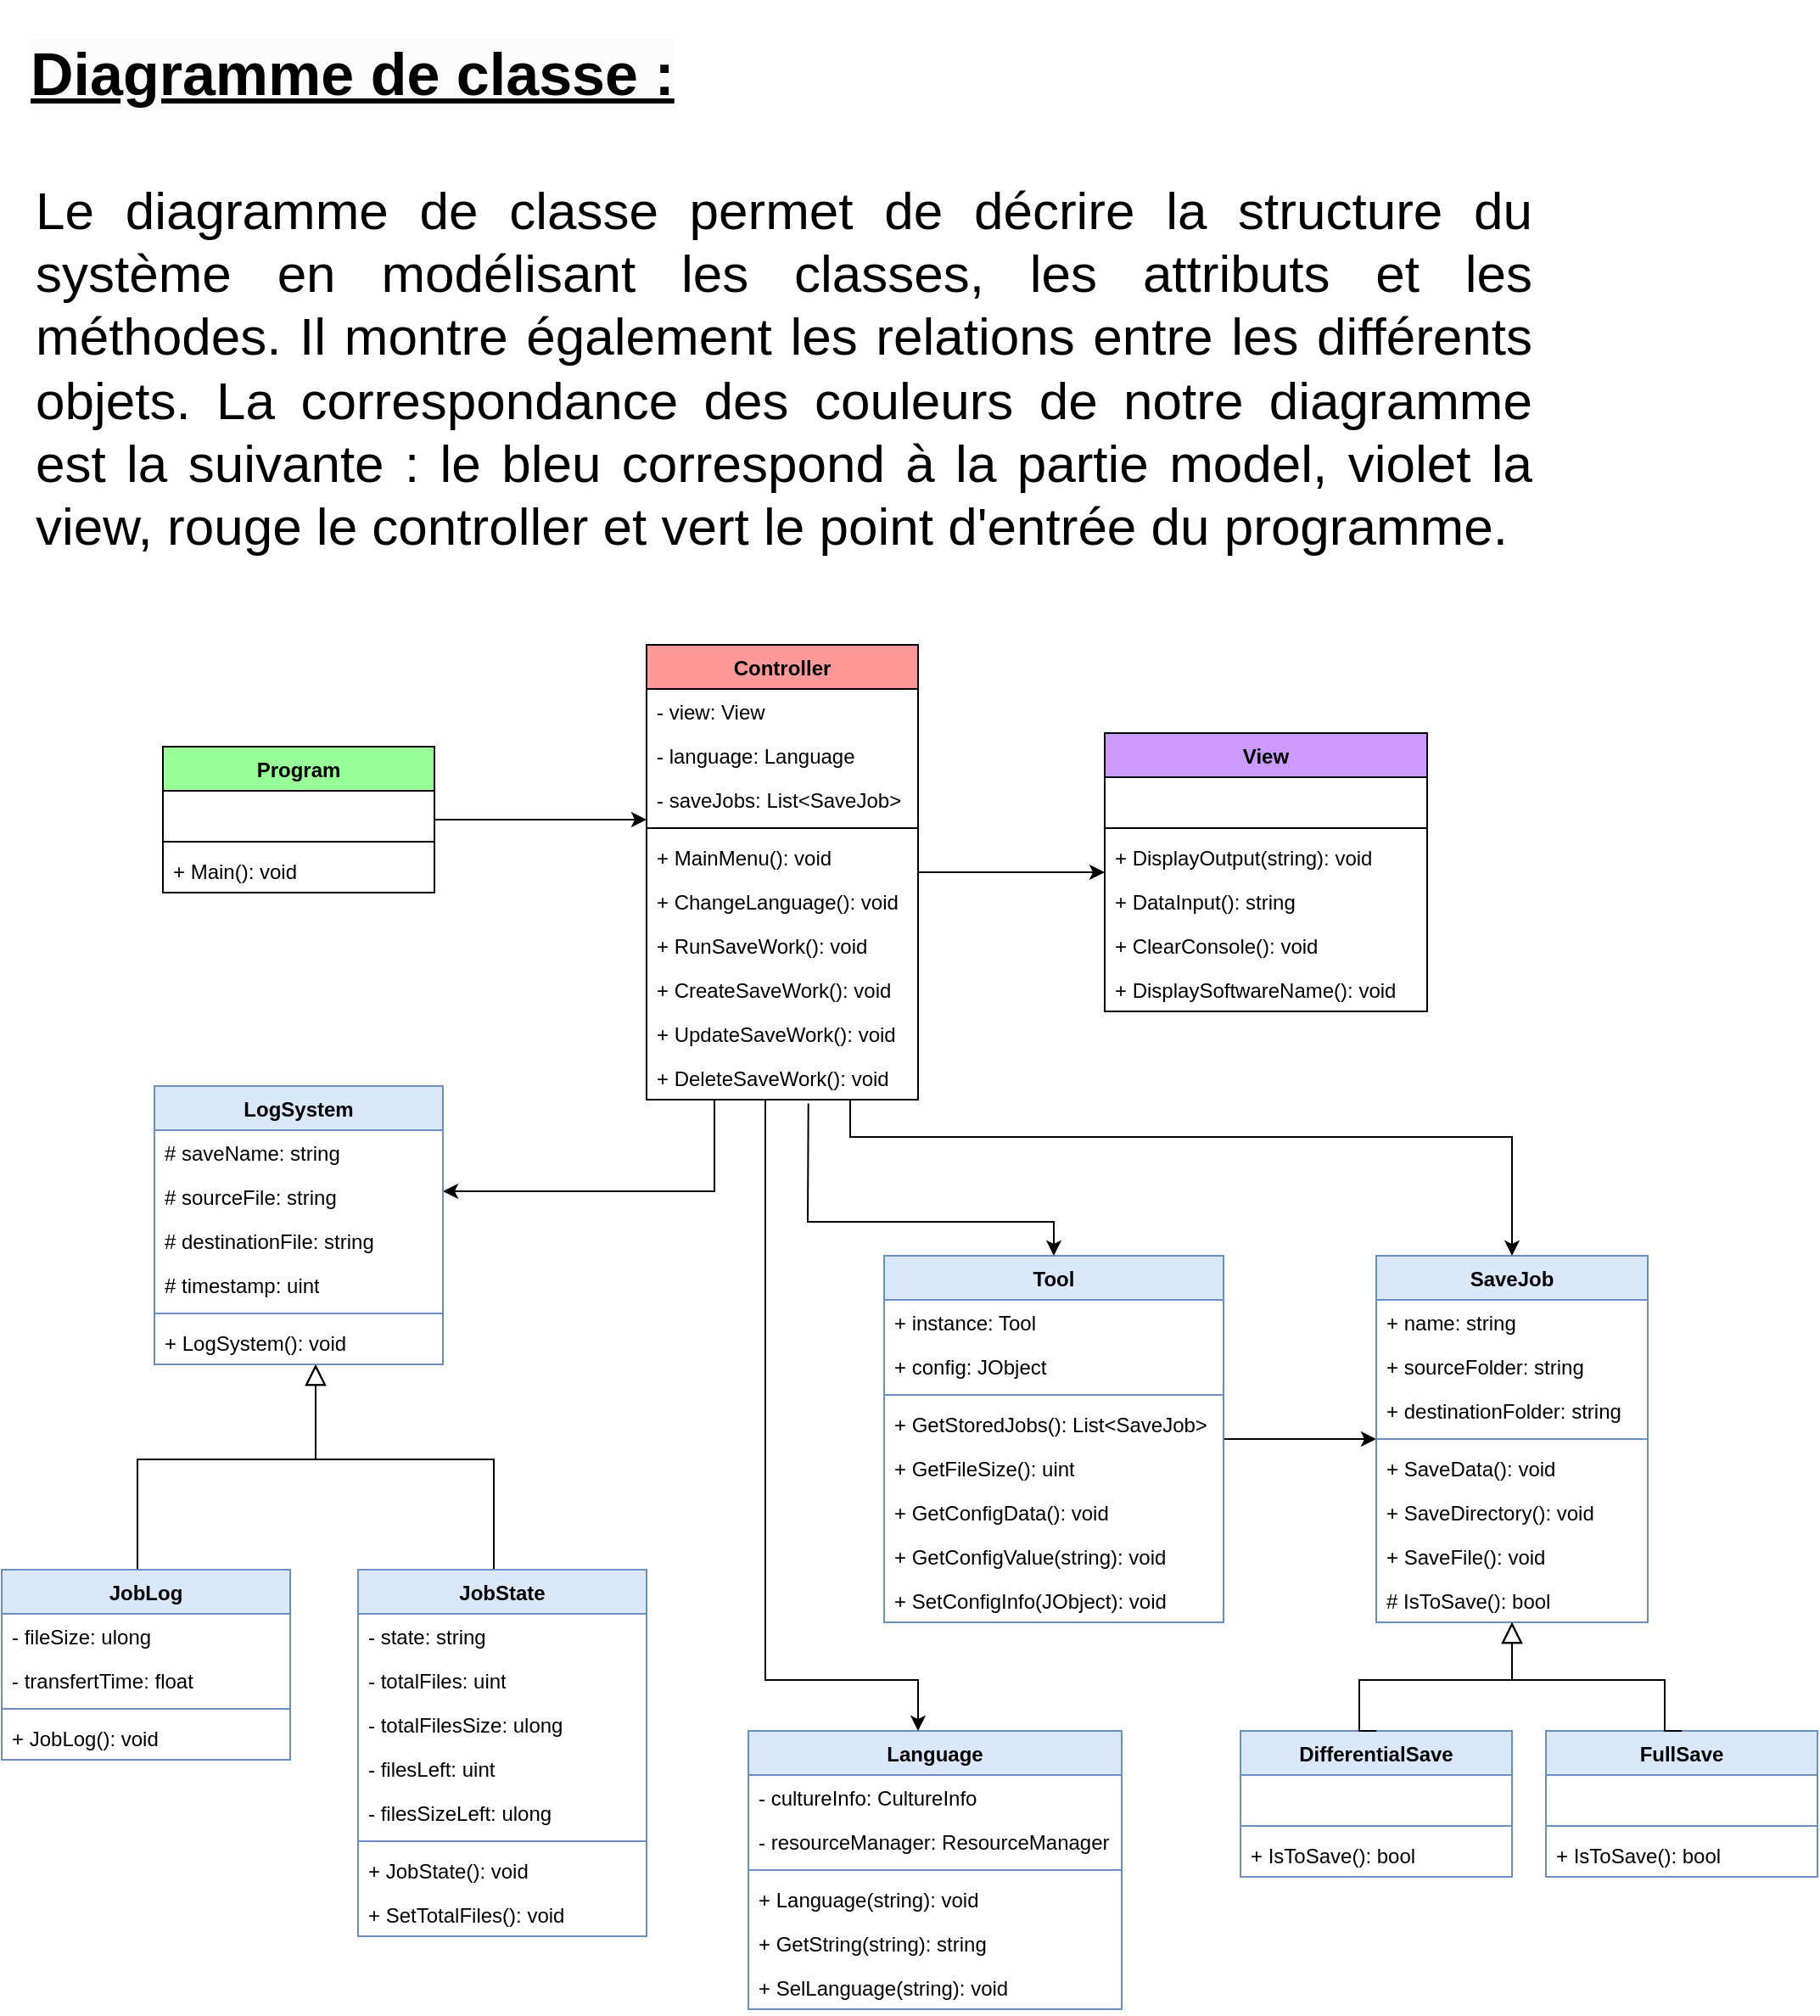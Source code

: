 <mxfile version="23.1.1" type="device">
  <diagram name="Page-1" id="JpAXCu7zVkkuIFzoFmwY">
    <mxGraphModel dx="2899" dy="2154" grid="1" gridSize="10" guides="1" tooltips="1" connect="1" arrows="1" fold="1" page="1" pageScale="1" pageWidth="850" pageHeight="1100" math="0" shadow="0">
      <root>
        <mxCell id="0" />
        <mxCell id="1" parent="0" />
        <mxCell id="ZHurtE1o14573rXHyOl8-34" style="edgeStyle=orthogonalEdgeStyle;rounded=0;orthogonalLoop=1;jettySize=auto;html=1;" parent="1" source="9h0jhmqFwY3-lsfX3baY-117" target="9h0jhmqFwY3-lsfX3baY-132" edge="1">
          <mxGeometry relative="1" as="geometry" />
        </mxCell>
        <mxCell id="9h0jhmqFwY3-lsfX3baY-117" value="Tool" style="swimlane;fontStyle=1;align=center;verticalAlign=top;childLayout=stackLayout;horizontal=1;startSize=26;horizontalStack=0;resizeParent=1;resizeParentMax=0;resizeLast=0;collapsible=1;marginBottom=0;whiteSpace=wrap;html=1;fillColor=#dae8fc;strokeColor=#6c8ebf;" parent="1" vertex="1">
          <mxGeometry x="10" y="480" width="200" height="216" as="geometry" />
        </mxCell>
        <mxCell id="9h0jhmqFwY3-lsfX3baY-118" value="+ instance: Tool" style="text;strokeColor=none;fillColor=none;align=left;verticalAlign=top;spacingLeft=4;spacingRight=4;overflow=hidden;rotatable=0;points=[[0,0.5],[1,0.5]];portConstraint=eastwest;whiteSpace=wrap;html=1;" parent="9h0jhmqFwY3-lsfX3baY-117" vertex="1">
          <mxGeometry y="26" width="200" height="26" as="geometry" />
        </mxCell>
        <mxCell id="RYi8Cet0vfq_ybAS0l3G-27" value="+ config: JObject&amp;nbsp;" style="text;strokeColor=none;fillColor=none;align=left;verticalAlign=top;spacingLeft=4;spacingRight=4;overflow=hidden;rotatable=0;points=[[0,0.5],[1,0.5]];portConstraint=eastwest;whiteSpace=wrap;html=1;" parent="9h0jhmqFwY3-lsfX3baY-117" vertex="1">
          <mxGeometry y="52" width="200" height="26" as="geometry" />
        </mxCell>
        <mxCell id="9h0jhmqFwY3-lsfX3baY-119" value="" style="line;strokeWidth=1;fillColor=none;align=left;verticalAlign=middle;spacingTop=-1;spacingLeft=3;spacingRight=3;rotatable=0;labelPosition=right;points=[];portConstraint=eastwest;strokeColor=inherit;" parent="9h0jhmqFwY3-lsfX3baY-117" vertex="1">
          <mxGeometry y="78" width="200" height="8" as="geometry" />
        </mxCell>
        <mxCell id="9h0jhmqFwY3-lsfX3baY-120" value="+ GetStoredJobs(): List&amp;lt;SaveJob&amp;gt;" style="text;strokeColor=none;fillColor=none;align=left;verticalAlign=top;spacingLeft=4;spacingRight=4;overflow=hidden;rotatable=0;points=[[0,0.5],[1,0.5]];portConstraint=eastwest;whiteSpace=wrap;html=1;" parent="9h0jhmqFwY3-lsfX3baY-117" vertex="1">
          <mxGeometry y="86" width="200" height="26" as="geometry" />
        </mxCell>
        <mxCell id="RYi8Cet0vfq_ybAS0l3G-21" value="+ GetFileSize(): uint" style="text;strokeColor=none;fillColor=none;align=left;verticalAlign=top;spacingLeft=4;spacingRight=4;overflow=hidden;rotatable=0;points=[[0,0.5],[1,0.5]];portConstraint=eastwest;whiteSpace=wrap;html=1;" parent="9h0jhmqFwY3-lsfX3baY-117" vertex="1">
          <mxGeometry y="112" width="200" height="26" as="geometry" />
        </mxCell>
        <mxCell id="RYi8Cet0vfq_ybAS0l3G-25" value="+ GetConfigData():&amp;nbsp;void" style="text;strokeColor=none;fillColor=none;align=left;verticalAlign=top;spacingLeft=4;spacingRight=4;overflow=hidden;rotatable=0;points=[[0,0.5],[1,0.5]];portConstraint=eastwest;whiteSpace=wrap;html=1;" parent="9h0jhmqFwY3-lsfX3baY-117" vertex="1">
          <mxGeometry y="138" width="200" height="26" as="geometry" />
        </mxCell>
        <mxCell id="RYi8Cet0vfq_ybAS0l3G-28" value="+ GetConfigValue(string):&amp;nbsp;void" style="text;strokeColor=none;fillColor=none;align=left;verticalAlign=top;spacingLeft=4;spacingRight=4;overflow=hidden;rotatable=0;points=[[0,0.5],[1,0.5]];portConstraint=eastwest;whiteSpace=wrap;html=1;" parent="9h0jhmqFwY3-lsfX3baY-117" vertex="1">
          <mxGeometry y="164" width="200" height="26" as="geometry" />
        </mxCell>
        <mxCell id="RYi8Cet0vfq_ybAS0l3G-26" value="+ SetConfigInfo(JObject): void" style="text;strokeColor=none;fillColor=none;align=left;verticalAlign=top;spacingLeft=4;spacingRight=4;overflow=hidden;rotatable=0;points=[[0,0.5],[1,0.5]];portConstraint=eastwest;whiteSpace=wrap;html=1;" parent="9h0jhmqFwY3-lsfX3baY-117" vertex="1">
          <mxGeometry y="190" width="200" height="26" as="geometry" />
        </mxCell>
        <mxCell id="9h0jhmqFwY3-lsfX3baY-124" value="Language" style="swimlane;fontStyle=1;align=center;verticalAlign=top;childLayout=stackLayout;horizontal=1;startSize=26;horizontalStack=0;resizeParent=1;resizeParentMax=0;resizeLast=0;collapsible=1;marginBottom=0;whiteSpace=wrap;html=1;fillColor=#dae8fc;strokeColor=#6c8ebf;" parent="1" vertex="1">
          <mxGeometry x="-70" y="760" width="220" height="164" as="geometry" />
        </mxCell>
        <mxCell id="9h0jhmqFwY3-lsfX3baY-125" value="- cultureInfo: CultureInfo" style="text;strokeColor=none;fillColor=none;align=left;verticalAlign=top;spacingLeft=4;spacingRight=4;overflow=hidden;rotatable=0;points=[[0,0.5],[1,0.5]];portConstraint=eastwest;whiteSpace=wrap;html=1;" parent="9h0jhmqFwY3-lsfX3baY-124" vertex="1">
          <mxGeometry y="26" width="220" height="26" as="geometry" />
        </mxCell>
        <mxCell id="RYi8Cet0vfq_ybAS0l3G-1" value="- resourceManager: ResourceManager" style="text;strokeColor=none;fillColor=none;align=left;verticalAlign=top;spacingLeft=4;spacingRight=4;overflow=hidden;rotatable=0;points=[[0,0.5],[1,0.5]];portConstraint=eastwest;whiteSpace=wrap;html=1;" parent="9h0jhmqFwY3-lsfX3baY-124" vertex="1">
          <mxGeometry y="52" width="220" height="26" as="geometry" />
        </mxCell>
        <mxCell id="9h0jhmqFwY3-lsfX3baY-129" value="" style="line;strokeWidth=1;fillColor=none;align=left;verticalAlign=middle;spacingTop=-1;spacingLeft=3;spacingRight=3;rotatable=0;labelPosition=right;points=[];portConstraint=eastwest;strokeColor=inherit;" parent="9h0jhmqFwY3-lsfX3baY-124" vertex="1">
          <mxGeometry y="78" width="220" height="8" as="geometry" />
        </mxCell>
        <mxCell id="9h0jhmqFwY3-lsfX3baY-130" value="+ Language(string): void" style="text;strokeColor=none;fillColor=none;align=left;verticalAlign=top;spacingLeft=4;spacingRight=4;overflow=hidden;rotatable=0;points=[[0,0.5],[1,0.5]];portConstraint=eastwest;whiteSpace=wrap;html=1;" parent="9h0jhmqFwY3-lsfX3baY-124" vertex="1">
          <mxGeometry y="86" width="220" height="26" as="geometry" />
        </mxCell>
        <mxCell id="9h0jhmqFwY3-lsfX3baY-131" value="+ GetString(string): string" style="text;strokeColor=none;fillColor=none;align=left;verticalAlign=top;spacingLeft=4;spacingRight=4;overflow=hidden;rotatable=0;points=[[0,0.5],[1,0.5]];portConstraint=eastwest;whiteSpace=wrap;html=1;" parent="9h0jhmqFwY3-lsfX3baY-124" vertex="1">
          <mxGeometry y="112" width="220" height="26" as="geometry" />
        </mxCell>
        <mxCell id="RYi8Cet0vfq_ybAS0l3G-2" value="+ SelLanguage(string): void" style="text;strokeColor=none;fillColor=none;align=left;verticalAlign=top;spacingLeft=4;spacingRight=4;overflow=hidden;rotatable=0;points=[[0,0.5],[1,0.5]];portConstraint=eastwest;whiteSpace=wrap;html=1;" parent="9h0jhmqFwY3-lsfX3baY-124" vertex="1">
          <mxGeometry y="138" width="220" height="26" as="geometry" />
        </mxCell>
        <mxCell id="9h0jhmqFwY3-lsfX3baY-132" value="SaveJob" style="swimlane;fontStyle=1;align=center;verticalAlign=top;childLayout=stackLayout;horizontal=1;startSize=26;horizontalStack=0;resizeParent=1;resizeParentMax=0;resizeLast=0;collapsible=1;marginBottom=0;whiteSpace=wrap;html=1;fillColor=#dae8fc;strokeColor=#6c8ebf;" parent="1" vertex="1">
          <mxGeometry x="300" y="480" width="160" height="216" as="geometry" />
        </mxCell>
        <mxCell id="9h0jhmqFwY3-lsfX3baY-133" value="+ name: string" style="text;strokeColor=none;fillColor=none;align=left;verticalAlign=top;spacingLeft=4;spacingRight=4;overflow=hidden;rotatable=0;points=[[0,0.5],[1,0.5]];portConstraint=eastwest;whiteSpace=wrap;html=1;" parent="9h0jhmqFwY3-lsfX3baY-132" vertex="1">
          <mxGeometry y="26" width="160" height="26" as="geometry" />
        </mxCell>
        <mxCell id="ZHurtE1o14573rXHyOl8-17" value="+ sourceFolder: string" style="text;strokeColor=none;fillColor=none;align=left;verticalAlign=top;spacingLeft=4;spacingRight=4;overflow=hidden;rotatable=0;points=[[0,0.5],[1,0.5]];portConstraint=eastwest;whiteSpace=wrap;html=1;" parent="9h0jhmqFwY3-lsfX3baY-132" vertex="1">
          <mxGeometry y="52" width="160" height="26" as="geometry" />
        </mxCell>
        <mxCell id="ZHurtE1o14573rXHyOl8-18" value="+ destinationFolder: string" style="text;strokeColor=none;fillColor=none;align=left;verticalAlign=top;spacingLeft=4;spacingRight=4;overflow=hidden;rotatable=0;points=[[0,0.5],[1,0.5]];portConstraint=eastwest;whiteSpace=wrap;html=1;" parent="9h0jhmqFwY3-lsfX3baY-132" vertex="1">
          <mxGeometry y="78" width="160" height="26" as="geometry" />
        </mxCell>
        <mxCell id="9h0jhmqFwY3-lsfX3baY-134" value="" style="line;strokeWidth=1;fillColor=none;align=left;verticalAlign=middle;spacingTop=-1;spacingLeft=3;spacingRight=3;rotatable=0;labelPosition=right;points=[];portConstraint=eastwest;strokeColor=inherit;" parent="9h0jhmqFwY3-lsfX3baY-132" vertex="1">
          <mxGeometry y="104" width="160" height="8" as="geometry" />
        </mxCell>
        <mxCell id="9h0jhmqFwY3-lsfX3baY-135" value="+ SaveData(): void" style="text;strokeColor=none;fillColor=none;align=left;verticalAlign=top;spacingLeft=4;spacingRight=4;overflow=hidden;rotatable=0;points=[[0,0.5],[1,0.5]];portConstraint=eastwest;whiteSpace=wrap;html=1;" parent="9h0jhmqFwY3-lsfX3baY-132" vertex="1">
          <mxGeometry y="112" width="160" height="26" as="geometry" />
        </mxCell>
        <mxCell id="RYi8Cet0vfq_ybAS0l3G-22" value="+ SaveDirectory(): void" style="text;strokeColor=none;fillColor=none;align=left;verticalAlign=top;spacingLeft=4;spacingRight=4;overflow=hidden;rotatable=0;points=[[0,0.5],[1,0.5]];portConstraint=eastwest;whiteSpace=wrap;html=1;" parent="9h0jhmqFwY3-lsfX3baY-132" vertex="1">
          <mxGeometry y="138" width="160" height="26" as="geometry" />
        </mxCell>
        <mxCell id="RYi8Cet0vfq_ybAS0l3G-23" value="+ SaveFile(): void" style="text;strokeColor=none;fillColor=none;align=left;verticalAlign=top;spacingLeft=4;spacingRight=4;overflow=hidden;rotatable=0;points=[[0,0.5],[1,0.5]];portConstraint=eastwest;whiteSpace=wrap;html=1;" parent="9h0jhmqFwY3-lsfX3baY-132" vertex="1">
          <mxGeometry y="164" width="160" height="26" as="geometry" />
        </mxCell>
        <mxCell id="RYi8Cet0vfq_ybAS0l3G-24" value="# IsToSave(): bool" style="text;strokeColor=none;fillColor=none;align=left;verticalAlign=top;spacingLeft=4;spacingRight=4;overflow=hidden;rotatable=0;points=[[0,0.5],[1,0.5]];portConstraint=eastwest;whiteSpace=wrap;html=1;" parent="9h0jhmqFwY3-lsfX3baY-132" vertex="1">
          <mxGeometry y="190" width="160" height="26" as="geometry" />
        </mxCell>
        <mxCell id="9h0jhmqFwY3-lsfX3baY-137" value="FullSave" style="swimlane;fontStyle=1;align=center;verticalAlign=top;childLayout=stackLayout;horizontal=1;startSize=26;horizontalStack=0;resizeParent=1;resizeParentMax=0;resizeLast=0;collapsible=1;marginBottom=0;whiteSpace=wrap;html=1;fillColor=#dae8fc;strokeColor=#6c8ebf;" parent="1" vertex="1">
          <mxGeometry x="400" y="760" width="160" height="86" as="geometry" />
        </mxCell>
        <mxCell id="9h0jhmqFwY3-lsfX3baY-138" value="&amp;nbsp;" style="text;strokeColor=none;fillColor=none;align=left;verticalAlign=top;spacingLeft=4;spacingRight=4;overflow=hidden;rotatable=0;points=[[0,0.5],[1,0.5]];portConstraint=eastwest;whiteSpace=wrap;html=1;" parent="9h0jhmqFwY3-lsfX3baY-137" vertex="1">
          <mxGeometry y="26" width="160" height="26" as="geometry" />
        </mxCell>
        <mxCell id="9h0jhmqFwY3-lsfX3baY-139" value="" style="line;strokeWidth=1;fillColor=none;align=left;verticalAlign=middle;spacingTop=-1;spacingLeft=3;spacingRight=3;rotatable=0;labelPosition=right;points=[];portConstraint=eastwest;strokeColor=inherit;" parent="9h0jhmqFwY3-lsfX3baY-137" vertex="1">
          <mxGeometry y="52" width="160" height="8" as="geometry" />
        </mxCell>
        <mxCell id="9h0jhmqFwY3-lsfX3baY-140" value="+ IsToSave(): bool" style="text;strokeColor=none;fillColor=none;align=left;verticalAlign=top;spacingLeft=4;spacingRight=4;overflow=hidden;rotatable=0;points=[[0,0.5],[1,0.5]];portConstraint=eastwest;whiteSpace=wrap;html=1;" parent="9h0jhmqFwY3-lsfX3baY-137" vertex="1">
          <mxGeometry y="60" width="160" height="26" as="geometry" />
        </mxCell>
        <mxCell id="9h0jhmqFwY3-lsfX3baY-142" value="DifferentialSave" style="swimlane;fontStyle=1;align=center;verticalAlign=top;childLayout=stackLayout;horizontal=1;startSize=26;horizontalStack=0;resizeParent=1;resizeParentMax=0;resizeLast=0;collapsible=1;marginBottom=0;whiteSpace=wrap;html=1;fillColor=#dae8fc;strokeColor=#6c8ebf;" parent="1" vertex="1">
          <mxGeometry x="220" y="760" width="160" height="86" as="geometry" />
        </mxCell>
        <mxCell id="9h0jhmqFwY3-lsfX3baY-143" value="&amp;nbsp;" style="text;strokeColor=none;fillColor=none;align=left;verticalAlign=top;spacingLeft=4;spacingRight=4;overflow=hidden;rotatable=0;points=[[0,0.5],[1,0.5]];portConstraint=eastwest;whiteSpace=wrap;html=1;" parent="9h0jhmqFwY3-lsfX3baY-142" vertex="1">
          <mxGeometry y="26" width="160" height="26" as="geometry" />
        </mxCell>
        <mxCell id="9h0jhmqFwY3-lsfX3baY-144" value="" style="line;strokeWidth=1;fillColor=none;align=left;verticalAlign=middle;spacingTop=-1;spacingLeft=3;spacingRight=3;rotatable=0;labelPosition=right;points=[];portConstraint=eastwest;strokeColor=inherit;" parent="9h0jhmqFwY3-lsfX3baY-142" vertex="1">
          <mxGeometry y="52" width="160" height="8" as="geometry" />
        </mxCell>
        <mxCell id="9h0jhmqFwY3-lsfX3baY-145" value="+ IsToSave(): bool" style="text;strokeColor=none;fillColor=none;align=left;verticalAlign=top;spacingLeft=4;spacingRight=4;overflow=hidden;rotatable=0;points=[[0,0.5],[1,0.5]];portConstraint=eastwest;whiteSpace=wrap;html=1;" parent="9h0jhmqFwY3-lsfX3baY-142" vertex="1">
          <mxGeometry y="60" width="160" height="26" as="geometry" />
        </mxCell>
        <mxCell id="9h0jhmqFwY3-lsfX3baY-148" value="" style="endArrow=block;endSize=10;endFill=0;html=1;rounded=0;edgeStyle=orthogonalEdgeStyle;exitX=0.5;exitY=0;exitDx=0;exitDy=0;" parent="1" source="9h0jhmqFwY3-lsfX3baY-142" target="RYi8Cet0vfq_ybAS0l3G-24" edge="1">
          <mxGeometry width="160" relative="1" as="geometry">
            <mxPoint x="290" y="790" as="sourcePoint" />
            <mxPoint x="380" y="700" as="targetPoint" />
            <Array as="points">
              <mxPoint x="290" y="760" />
              <mxPoint x="290" y="730" />
              <mxPoint x="380" y="730" />
            </Array>
          </mxGeometry>
        </mxCell>
        <mxCell id="bLT5UuK0KG6Zp09oL5yO-37" style="edgeStyle=orthogonalEdgeStyle;rounded=0;orthogonalLoop=1;jettySize=auto;html=1;" parent="1" edge="1">
          <mxGeometry relative="1" as="geometry">
            <Array as="points">
              <mxPoint x="-60" y="400" />
              <mxPoint x="-60" y="730" />
              <mxPoint x="30" y="730" />
            </Array>
            <mxPoint x="-60" y="388" as="sourcePoint" />
            <mxPoint x="30" y="760.0" as="targetPoint" />
          </mxGeometry>
        </mxCell>
        <mxCell id="ZHurtE1o14573rXHyOl8-22" style="edgeStyle=orthogonalEdgeStyle;rounded=0;orthogonalLoop=1;jettySize=auto;html=1;entryX=0.5;entryY=0;entryDx=0;entryDy=0;" parent="1" target="9h0jhmqFwY3-lsfX3baY-132" edge="1">
          <mxGeometry relative="1" as="geometry">
            <Array as="points">
              <mxPoint x="-10" y="410" />
              <mxPoint x="380" y="410" />
            </Array>
            <mxPoint x="-10" y="388" as="sourcePoint" />
            <mxPoint x="420" y="440" as="targetPoint" />
          </mxGeometry>
        </mxCell>
        <mxCell id="ZHurtE1o14573rXHyOl8-31" style="edgeStyle=orthogonalEdgeStyle;rounded=0;orthogonalLoop=1;jettySize=auto;html=1;" parent="1" source="bLT5UuK0KG6Zp09oL5yO-6" target="bLT5UuK0KG6Zp09oL5yO-38" edge="1">
          <mxGeometry relative="1" as="geometry">
            <Array as="points">
              <mxPoint x="-90" y="338" />
              <mxPoint x="-90" y="442" />
            </Array>
          </mxGeometry>
        </mxCell>
        <mxCell id="RYi8Cet0vfq_ybAS0l3G-30" style="edgeStyle=orthogonalEdgeStyle;rounded=0;orthogonalLoop=1;jettySize=auto;html=1;" parent="1" source="bLT5UuK0KG6Zp09oL5yO-6" target="bLT5UuK0KG6Zp09oL5yO-10" edge="1">
          <mxGeometry relative="1" as="geometry" />
        </mxCell>
        <mxCell id="bLT5UuK0KG6Zp09oL5yO-6" value="Controller" style="swimlane;fontStyle=1;align=center;verticalAlign=top;childLayout=stackLayout;horizontal=1;startSize=26;horizontalStack=0;resizeParent=1;resizeParentMax=0;resizeLast=0;collapsible=1;marginBottom=0;whiteSpace=wrap;html=1;fillColor=#FF9999;" parent="1" vertex="1">
          <mxGeometry x="-130" y="120" width="160" height="268" as="geometry" />
        </mxCell>
        <mxCell id="bLT5UuK0KG6Zp09oL5yO-7" value="- view: View" style="text;strokeColor=none;fillColor=none;align=left;verticalAlign=top;spacingLeft=4;spacingRight=4;overflow=hidden;rotatable=0;points=[[0,0.5],[1,0.5]];portConstraint=eastwest;whiteSpace=wrap;html=1;" parent="bLT5UuK0KG6Zp09oL5yO-6" vertex="1">
          <mxGeometry y="26" width="160" height="26" as="geometry" />
        </mxCell>
        <mxCell id="RYi8Cet0vfq_ybAS0l3G-4" value="- language: Language" style="text;strokeColor=none;fillColor=none;align=left;verticalAlign=top;spacingLeft=4;spacingRight=4;overflow=hidden;rotatable=0;points=[[0,0.5],[1,0.5]];portConstraint=eastwest;whiteSpace=wrap;html=1;" parent="bLT5UuK0KG6Zp09oL5yO-6" vertex="1">
          <mxGeometry y="52" width="160" height="26" as="geometry" />
        </mxCell>
        <mxCell id="RYi8Cet0vfq_ybAS0l3G-16" value="- saveJobs: List&amp;lt;SaveJob&amp;gt;" style="text;strokeColor=none;fillColor=none;align=left;verticalAlign=top;spacingLeft=4;spacingRight=4;overflow=hidden;rotatable=0;points=[[0,0.5],[1,0.5]];portConstraint=eastwest;whiteSpace=wrap;html=1;" parent="bLT5UuK0KG6Zp09oL5yO-6" vertex="1">
          <mxGeometry y="78" width="160" height="26" as="geometry" />
        </mxCell>
        <mxCell id="bLT5UuK0KG6Zp09oL5yO-8" value="" style="line;strokeWidth=1;fillColor=none;align=left;verticalAlign=middle;spacingTop=-1;spacingLeft=3;spacingRight=3;rotatable=0;labelPosition=right;points=[];portConstraint=eastwest;strokeColor=inherit;" parent="bLT5UuK0KG6Zp09oL5yO-6" vertex="1">
          <mxGeometry y="104" width="160" height="8" as="geometry" />
        </mxCell>
        <mxCell id="bLT5UuK0KG6Zp09oL5yO-9" value="+ MainMenu(): void" style="text;strokeColor=none;fillColor=none;align=left;verticalAlign=top;spacingLeft=4;spacingRight=4;overflow=hidden;rotatable=0;points=[[0,0.5],[1,0.5]];portConstraint=eastwest;whiteSpace=wrap;html=1;" parent="bLT5UuK0KG6Zp09oL5yO-6" vertex="1">
          <mxGeometry y="112" width="160" height="26" as="geometry" />
        </mxCell>
        <mxCell id="bLT5UuK0KG6Zp09oL5yO-18" value="+ ChangeLanguage(): void" style="text;strokeColor=none;fillColor=none;align=left;verticalAlign=top;spacingLeft=4;spacingRight=4;overflow=hidden;rotatable=0;points=[[0,0.5],[1,0.5]];portConstraint=eastwest;whiteSpace=wrap;html=1;" parent="bLT5UuK0KG6Zp09oL5yO-6" vertex="1">
          <mxGeometry y="138" width="160" height="26" as="geometry" />
        </mxCell>
        <mxCell id="bLT5UuK0KG6Zp09oL5yO-22" value="+ RunSaveWork(): void" style="text;strokeColor=none;fillColor=none;align=left;verticalAlign=top;spacingLeft=4;spacingRight=4;overflow=hidden;rotatable=0;points=[[0,0.5],[1,0.5]];portConstraint=eastwest;whiteSpace=wrap;html=1;" parent="bLT5UuK0KG6Zp09oL5yO-6" vertex="1">
          <mxGeometry y="164" width="160" height="26" as="geometry" />
        </mxCell>
        <mxCell id="bLT5UuK0KG6Zp09oL5yO-19" value="+ CreateSaveWork(): void" style="text;strokeColor=none;fillColor=none;align=left;verticalAlign=top;spacingLeft=4;spacingRight=4;overflow=hidden;rotatable=0;points=[[0,0.5],[1,0.5]];portConstraint=eastwest;whiteSpace=wrap;html=1;" parent="bLT5UuK0KG6Zp09oL5yO-6" vertex="1">
          <mxGeometry y="190" width="160" height="26" as="geometry" />
        </mxCell>
        <mxCell id="bLT5UuK0KG6Zp09oL5yO-20" value="+ UpdateSaveWork(): void" style="text;strokeColor=none;fillColor=none;align=left;verticalAlign=top;spacingLeft=4;spacingRight=4;overflow=hidden;rotatable=0;points=[[0,0.5],[1,0.5]];portConstraint=eastwest;whiteSpace=wrap;html=1;" parent="bLT5UuK0KG6Zp09oL5yO-6" vertex="1">
          <mxGeometry y="216" width="160" height="26" as="geometry" />
        </mxCell>
        <mxCell id="bLT5UuK0KG6Zp09oL5yO-21" value="+ DeleteSaveWork(): void" style="text;strokeColor=none;fillColor=none;align=left;verticalAlign=top;spacingLeft=4;spacingRight=4;overflow=hidden;rotatable=0;points=[[0,0.5],[1,0.5]];portConstraint=eastwest;whiteSpace=wrap;html=1;" parent="bLT5UuK0KG6Zp09oL5yO-6" vertex="1">
          <mxGeometry y="242" width="160" height="26" as="geometry" />
        </mxCell>
        <mxCell id="bLT5UuK0KG6Zp09oL5yO-10" value="View" style="swimlane;fontStyle=1;align=center;verticalAlign=top;childLayout=stackLayout;horizontal=1;startSize=26;horizontalStack=0;resizeParent=1;resizeParentMax=0;resizeLast=0;collapsible=1;marginBottom=0;whiteSpace=wrap;html=1;fillColor=#CC99FF;" parent="1" vertex="1">
          <mxGeometry x="140" y="172" width="190" height="164" as="geometry">
            <mxRectangle x="600" y="520" width="70" height="30" as="alternateBounds" />
          </mxGeometry>
        </mxCell>
        <mxCell id="bLT5UuK0KG6Zp09oL5yO-11" value="&amp;nbsp;" style="text;strokeColor=none;fillColor=none;align=left;verticalAlign=top;spacingLeft=4;spacingRight=4;overflow=hidden;rotatable=0;points=[[0,0.5],[1,0.5]];portConstraint=eastwest;whiteSpace=wrap;html=1;" parent="bLT5UuK0KG6Zp09oL5yO-10" vertex="1">
          <mxGeometry y="26" width="190" height="26" as="geometry" />
        </mxCell>
        <mxCell id="bLT5UuK0KG6Zp09oL5yO-12" value="" style="line;strokeWidth=1;fillColor=none;align=left;verticalAlign=middle;spacingTop=-1;spacingLeft=3;spacingRight=3;rotatable=0;labelPosition=right;points=[];portConstraint=eastwest;strokeColor=inherit;" parent="bLT5UuK0KG6Zp09oL5yO-10" vertex="1">
          <mxGeometry y="52" width="190" height="8" as="geometry" />
        </mxCell>
        <mxCell id="bLT5UuK0KG6Zp09oL5yO-13" value="+ DisplayOutput(string): void" style="text;strokeColor=none;fillColor=none;align=left;verticalAlign=top;spacingLeft=4;spacingRight=4;overflow=hidden;rotatable=0;points=[[0,0.5],[1,0.5]];portConstraint=eastwest;whiteSpace=wrap;html=1;" parent="bLT5UuK0KG6Zp09oL5yO-10" vertex="1">
          <mxGeometry y="60" width="190" height="26" as="geometry" />
        </mxCell>
        <mxCell id="bLT5UuK0KG6Zp09oL5yO-14" value="+ DataInput(): string" style="text;strokeColor=none;fillColor=none;align=left;verticalAlign=top;spacingLeft=4;spacingRight=4;overflow=hidden;rotatable=0;points=[[0,0.5],[1,0.5]];portConstraint=eastwest;whiteSpace=wrap;html=1;" parent="bLT5UuK0KG6Zp09oL5yO-10" vertex="1">
          <mxGeometry y="86" width="190" height="26" as="geometry" />
        </mxCell>
        <mxCell id="bLT5UuK0KG6Zp09oL5yO-15" value="+ ClearConsole(): void" style="text;strokeColor=none;fillColor=none;align=left;verticalAlign=top;spacingLeft=4;spacingRight=4;overflow=hidden;rotatable=0;points=[[0,0.5],[1,0.5]];portConstraint=eastwest;whiteSpace=wrap;html=1;" parent="bLT5UuK0KG6Zp09oL5yO-10" vertex="1">
          <mxGeometry y="112" width="190" height="26" as="geometry" />
        </mxCell>
        <mxCell id="RYi8Cet0vfq_ybAS0l3G-3" value="+ DisplaySoftwareName(): void" style="text;strokeColor=none;fillColor=none;align=left;verticalAlign=top;spacingLeft=4;spacingRight=4;overflow=hidden;rotatable=0;points=[[0,0.5],[1,0.5]];portConstraint=eastwest;whiteSpace=wrap;html=1;" parent="bLT5UuK0KG6Zp09oL5yO-10" vertex="1">
          <mxGeometry y="138" width="190" height="26" as="geometry" />
        </mxCell>
        <mxCell id="bLT5UuK0KG6Zp09oL5yO-46" style="endArrow=block;endSize=10;endFill=0;html=1;rounded=0;edgeStyle=orthogonalEdgeStyle;exitX=0.5;exitY=0;exitDx=0;exitDy=0;" parent="1" edge="1">
          <mxGeometry relative="1" as="geometry">
            <Array as="points">
              <mxPoint x="-430" y="665" />
              <mxPoint x="-430" y="600" />
              <mxPoint x="-325" y="600" />
            </Array>
            <mxPoint x="-470" y="665" as="sourcePoint" />
            <mxPoint x="-325" y="544" as="targetPoint" />
          </mxGeometry>
        </mxCell>
        <mxCell id="bLT5UuK0KG6Zp09oL5yO-23" value="JobLog" style="swimlane;fontStyle=1;align=center;verticalAlign=top;childLayout=stackLayout;horizontal=1;startSize=26;horizontalStack=0;resizeParent=1;resizeParentMax=0;resizeLast=0;collapsible=1;marginBottom=0;whiteSpace=wrap;html=1;fillColor=#dae8fc;strokeColor=#6c8ebf;" parent="1" vertex="1">
          <mxGeometry x="-510" y="665" width="170" height="112" as="geometry">
            <mxRectangle x="600" y="520" width="70" height="30" as="alternateBounds" />
          </mxGeometry>
        </mxCell>
        <mxCell id="bLT5UuK0KG6Zp09oL5yO-24" value="- fileSize: ulong" style="text;strokeColor=none;fillColor=none;align=left;verticalAlign=top;spacingLeft=4;spacingRight=4;overflow=hidden;rotatable=0;points=[[0,0.5],[1,0.5]];portConstraint=eastwest;whiteSpace=wrap;html=1;" parent="bLT5UuK0KG6Zp09oL5yO-23" vertex="1">
          <mxGeometry y="26" width="170" height="26" as="geometry" />
        </mxCell>
        <mxCell id="ZHurtE1o14573rXHyOl8-5" value="- transfertTime: float" style="text;strokeColor=none;fillColor=none;align=left;verticalAlign=top;spacingLeft=4;spacingRight=4;overflow=hidden;rotatable=0;points=[[0,0.5],[1,0.5]];portConstraint=eastwest;whiteSpace=wrap;html=1;" parent="bLT5UuK0KG6Zp09oL5yO-23" vertex="1">
          <mxGeometry y="52" width="170" height="26" as="geometry" />
        </mxCell>
        <mxCell id="bLT5UuK0KG6Zp09oL5yO-25" value="" style="line;strokeWidth=1;fillColor=none;align=left;verticalAlign=middle;spacingTop=-1;spacingLeft=3;spacingRight=3;rotatable=0;labelPosition=right;points=[];portConstraint=eastwest;strokeColor=inherit;" parent="bLT5UuK0KG6Zp09oL5yO-23" vertex="1">
          <mxGeometry y="78" width="170" height="8" as="geometry" />
        </mxCell>
        <mxCell id="bLT5UuK0KG6Zp09oL5yO-26" value="+ JobLog(): void" style="text;strokeColor=none;fillColor=none;align=left;verticalAlign=top;spacingLeft=4;spacingRight=4;overflow=hidden;rotatable=0;points=[[0,0.5],[1,0.5]];portConstraint=eastwest;whiteSpace=wrap;html=1;" parent="bLT5UuK0KG6Zp09oL5yO-23" vertex="1">
          <mxGeometry y="86" width="170" height="26" as="geometry" />
        </mxCell>
        <mxCell id="bLT5UuK0KG6Zp09oL5yO-47" style="endArrow=block;endSize=10;endFill=0;html=1;rounded=0;edgeStyle=orthogonalEdgeStyle;exitX=0.5;exitY=0;exitDx=0;exitDy=0;" parent="1" edge="1">
          <mxGeometry relative="1" as="geometry">
            <Array as="points">
              <mxPoint x="-220" y="665" />
              <mxPoint x="-220" y="600" />
              <mxPoint x="-325" y="600" />
            </Array>
            <mxPoint x="-260" y="665" as="sourcePoint" />
            <mxPoint x="-325" y="544" as="targetPoint" />
          </mxGeometry>
        </mxCell>
        <mxCell id="bLT5UuK0KG6Zp09oL5yO-31" value="JobState" style="swimlane;fontStyle=1;align=center;verticalAlign=top;childLayout=stackLayout;horizontal=1;startSize=26;horizontalStack=0;resizeParent=1;resizeParentMax=0;resizeLast=0;collapsible=1;marginBottom=0;whiteSpace=wrap;html=1;fillColor=#dae8fc;strokeColor=#6c8ebf;" parent="1" vertex="1">
          <mxGeometry x="-300" y="665" width="170" height="216" as="geometry">
            <mxRectangle x="600" y="520" width="70" height="30" as="alternateBounds" />
          </mxGeometry>
        </mxCell>
        <mxCell id="bLT5UuK0KG6Zp09oL5yO-32" value="- state: string" style="text;strokeColor=none;fillColor=none;align=left;verticalAlign=top;spacingLeft=4;spacingRight=4;overflow=hidden;rotatable=0;points=[[0,0.5],[1,0.5]];portConstraint=eastwest;whiteSpace=wrap;html=1;" parent="bLT5UuK0KG6Zp09oL5yO-31" vertex="1">
          <mxGeometry y="26" width="170" height="26" as="geometry" />
        </mxCell>
        <mxCell id="ZHurtE1o14573rXHyOl8-8" value="- totalFiles: uint" style="text;strokeColor=none;fillColor=none;align=left;verticalAlign=top;spacingLeft=4;spacingRight=4;overflow=hidden;rotatable=0;points=[[0,0.5],[1,0.5]];portConstraint=eastwest;whiteSpace=wrap;html=1;" parent="bLT5UuK0KG6Zp09oL5yO-31" vertex="1">
          <mxGeometry y="52" width="170" height="26" as="geometry" />
        </mxCell>
        <mxCell id="ZHurtE1o14573rXHyOl8-9" value="- totalFilesSize: ulong" style="text;strokeColor=none;fillColor=none;align=left;verticalAlign=top;spacingLeft=4;spacingRight=4;overflow=hidden;rotatable=0;points=[[0,0.5],[1,0.5]];portConstraint=eastwest;whiteSpace=wrap;html=1;" parent="bLT5UuK0KG6Zp09oL5yO-31" vertex="1">
          <mxGeometry y="78" width="170" height="26" as="geometry" />
        </mxCell>
        <mxCell id="ZHurtE1o14573rXHyOl8-10" value="- filesLeft: uint" style="text;strokeColor=none;fillColor=none;align=left;verticalAlign=top;spacingLeft=4;spacingRight=4;overflow=hidden;rotatable=0;points=[[0,0.5],[1,0.5]];portConstraint=eastwest;whiteSpace=wrap;html=1;" parent="bLT5UuK0KG6Zp09oL5yO-31" vertex="1">
          <mxGeometry y="104" width="170" height="26" as="geometry" />
        </mxCell>
        <mxCell id="ZHurtE1o14573rXHyOl8-11" value="- filesSizeLeft: ulong" style="text;strokeColor=none;fillColor=none;align=left;verticalAlign=top;spacingLeft=4;spacingRight=4;overflow=hidden;rotatable=0;points=[[0,0.5],[1,0.5]];portConstraint=eastwest;whiteSpace=wrap;html=1;" parent="bLT5UuK0KG6Zp09oL5yO-31" vertex="1">
          <mxGeometry y="130" width="170" height="26" as="geometry" />
        </mxCell>
        <mxCell id="bLT5UuK0KG6Zp09oL5yO-33" value="" style="line;strokeWidth=1;fillColor=none;align=left;verticalAlign=middle;spacingTop=-1;spacingLeft=3;spacingRight=3;rotatable=0;labelPosition=right;points=[];portConstraint=eastwest;strokeColor=inherit;" parent="bLT5UuK0KG6Zp09oL5yO-31" vertex="1">
          <mxGeometry y="156" width="170" height="8" as="geometry" />
        </mxCell>
        <mxCell id="bLT5UuK0KG6Zp09oL5yO-34" value="+ JobState(): void" style="text;strokeColor=none;fillColor=none;align=left;verticalAlign=top;spacingLeft=4;spacingRight=4;overflow=hidden;rotatable=0;points=[[0,0.5],[1,0.5]];portConstraint=eastwest;whiteSpace=wrap;html=1;" parent="bLT5UuK0KG6Zp09oL5yO-31" vertex="1">
          <mxGeometry y="164" width="170" height="26" as="geometry" />
        </mxCell>
        <mxCell id="RYi8Cet0vfq_ybAS0l3G-19" value="+ SetTotalFiles(): void" style="text;strokeColor=none;fillColor=none;align=left;verticalAlign=top;spacingLeft=4;spacingRight=4;overflow=hidden;rotatable=0;points=[[0,0.5],[1,0.5]];portConstraint=eastwest;whiteSpace=wrap;html=1;" parent="bLT5UuK0KG6Zp09oL5yO-31" vertex="1">
          <mxGeometry y="190" width="170" height="26" as="geometry" />
        </mxCell>
        <mxCell id="bLT5UuK0KG6Zp09oL5yO-38" value="LogSystem" style="swimlane;fontStyle=1;align=center;verticalAlign=top;childLayout=stackLayout;horizontal=1;startSize=26;horizontalStack=0;resizeParent=1;resizeParentMax=0;resizeLast=0;collapsible=1;marginBottom=0;whiteSpace=wrap;html=1;fillColor=#dae8fc;strokeColor=#6c8ebf;" parent="1" vertex="1">
          <mxGeometry x="-420" y="380" width="170" height="164" as="geometry">
            <mxRectangle x="600" y="520" width="70" height="30" as="alternateBounds" />
          </mxGeometry>
        </mxCell>
        <mxCell id="bLT5UuK0KG6Zp09oL5yO-39" value="# saveName: string" style="text;strokeColor=none;fillColor=none;align=left;verticalAlign=top;spacingLeft=4;spacingRight=4;overflow=hidden;rotatable=0;points=[[0,0.5],[1,0.5]];portConstraint=eastwest;whiteSpace=wrap;html=1;" parent="bLT5UuK0KG6Zp09oL5yO-38" vertex="1">
          <mxGeometry y="26" width="170" height="26" as="geometry" />
        </mxCell>
        <mxCell id="bLT5UuK0KG6Zp09oL5yO-42" value="#&amp;nbsp;sourceFile: string" style="text;strokeColor=none;fillColor=none;align=left;verticalAlign=top;spacingLeft=4;spacingRight=4;overflow=hidden;rotatable=0;points=[[0,0.5],[1,0.5]];portConstraint=eastwest;whiteSpace=wrap;html=1;" parent="bLT5UuK0KG6Zp09oL5yO-38" vertex="1">
          <mxGeometry y="52" width="170" height="26" as="geometry" />
        </mxCell>
        <mxCell id="bLT5UuK0KG6Zp09oL5yO-43" value="#&amp;nbsp;destinationFile: string" style="text;strokeColor=none;fillColor=none;align=left;verticalAlign=top;spacingLeft=4;spacingRight=4;overflow=hidden;rotatable=0;points=[[0,0.5],[1,0.5]];portConstraint=eastwest;whiteSpace=wrap;html=1;" parent="bLT5UuK0KG6Zp09oL5yO-38" vertex="1">
          <mxGeometry y="78" width="170" height="26" as="geometry" />
        </mxCell>
        <mxCell id="bLT5UuK0KG6Zp09oL5yO-44" value="#&amp;nbsp;timestamp: uint" style="text;strokeColor=none;fillColor=none;align=left;verticalAlign=top;spacingLeft=4;spacingRight=4;overflow=hidden;rotatable=0;points=[[0,0.5],[1,0.5]];portConstraint=eastwest;whiteSpace=wrap;html=1;" parent="bLT5UuK0KG6Zp09oL5yO-38" vertex="1">
          <mxGeometry y="104" width="170" height="26" as="geometry" />
        </mxCell>
        <mxCell id="bLT5UuK0KG6Zp09oL5yO-40" value="" style="line;strokeWidth=1;fillColor=none;align=left;verticalAlign=middle;spacingTop=-1;spacingLeft=3;spacingRight=3;rotatable=0;labelPosition=right;points=[];portConstraint=eastwest;strokeColor=inherit;" parent="bLT5UuK0KG6Zp09oL5yO-38" vertex="1">
          <mxGeometry y="130" width="170" height="8" as="geometry" />
        </mxCell>
        <mxCell id="bLT5UuK0KG6Zp09oL5yO-41" value="+ LogSystem(): void" style="text;strokeColor=none;fillColor=none;align=left;verticalAlign=top;spacingLeft=4;spacingRight=4;overflow=hidden;rotatable=0;points=[[0,0.5],[1,0.5]];portConstraint=eastwest;whiteSpace=wrap;html=1;" parent="bLT5UuK0KG6Zp09oL5yO-38" vertex="1">
          <mxGeometry y="138" width="170" height="26" as="geometry" />
        </mxCell>
        <mxCell id="RYi8Cet0vfq_ybAS0l3G-15" value="" style="edgeStyle=orthogonalEdgeStyle;rounded=0;orthogonalLoop=1;jettySize=auto;html=1;" parent="1" source="RYi8Cet0vfq_ybAS0l3G-5" target="bLT5UuK0KG6Zp09oL5yO-6" edge="1">
          <mxGeometry relative="1" as="geometry">
            <Array as="points">
              <mxPoint x="20" y="226" />
              <mxPoint x="20" y="226" />
            </Array>
          </mxGeometry>
        </mxCell>
        <mxCell id="RYi8Cet0vfq_ybAS0l3G-5" value="Program" style="swimlane;fontStyle=1;align=center;verticalAlign=top;childLayout=stackLayout;horizontal=1;startSize=26;horizontalStack=0;resizeParent=1;resizeParentMax=0;resizeLast=0;collapsible=1;marginBottom=0;whiteSpace=wrap;html=1;fillColor=#99FF99;" parent="1" vertex="1">
          <mxGeometry x="-415" y="180" width="160" height="86" as="geometry" />
        </mxCell>
        <mxCell id="RYi8Cet0vfq_ybAS0l3G-7" value="&amp;nbsp;" style="text;strokeColor=none;fillColor=none;align=left;verticalAlign=top;spacingLeft=4;spacingRight=4;overflow=hidden;rotatable=0;points=[[0,0.5],[1,0.5]];portConstraint=eastwest;whiteSpace=wrap;html=1;" parent="RYi8Cet0vfq_ybAS0l3G-5" vertex="1">
          <mxGeometry y="26" width="160" height="26" as="geometry" />
        </mxCell>
        <mxCell id="RYi8Cet0vfq_ybAS0l3G-8" value="" style="line;strokeWidth=1;fillColor=none;align=left;verticalAlign=middle;spacingTop=-1;spacingLeft=3;spacingRight=3;rotatable=0;labelPosition=right;points=[];portConstraint=eastwest;strokeColor=inherit;" parent="RYi8Cet0vfq_ybAS0l3G-5" vertex="1">
          <mxGeometry y="52" width="160" height="8" as="geometry" />
        </mxCell>
        <mxCell id="RYi8Cet0vfq_ybAS0l3G-9" value="+ Main(): void" style="text;strokeColor=none;fillColor=none;align=left;verticalAlign=top;spacingLeft=4;spacingRight=4;overflow=hidden;rotatable=0;points=[[0,0.5],[1,0.5]];portConstraint=eastwest;whiteSpace=wrap;html=1;" parent="RYi8Cet0vfq_ybAS0l3G-5" vertex="1">
          <mxGeometry y="60" width="160" height="26" as="geometry" />
        </mxCell>
        <mxCell id="KmCpIyoqCzUxXMmXqzjw-1" value="" style="endArrow=classic;html=1;rounded=0;exitX=0.596;exitY=1.088;exitDx=0;exitDy=0;exitPerimeter=0;" parent="1" source="bLT5UuK0KG6Zp09oL5yO-21" edge="1">
          <mxGeometry width="50" height="50" relative="1" as="geometry">
            <mxPoint x="-170" y="610" as="sourcePoint" />
            <mxPoint x="110" y="480" as="targetPoint" />
            <Array as="points">
              <mxPoint x="-35" y="460" />
              <mxPoint x="110" y="460" />
            </Array>
          </mxGeometry>
        </mxCell>
        <mxCell id="KmCpIyoqCzUxXMmXqzjw-2" value="" style="endArrow=block;endSize=10;endFill=0;html=1;rounded=0;edgeStyle=orthogonalEdgeStyle;exitX=0.5;exitY=0;exitDx=0;exitDy=0;" parent="1" target="RYi8Cet0vfq_ybAS0l3G-24" edge="1">
          <mxGeometry width="160" relative="1" as="geometry">
            <mxPoint x="480" y="760" as="sourcePoint" />
            <mxPoint x="380" y="700" as="targetPoint" />
            <Array as="points">
              <mxPoint x="470" y="760" />
              <mxPoint x="470" y="730" />
              <mxPoint x="380" y="730" />
            </Array>
          </mxGeometry>
        </mxCell>
        <mxCell id="KmCpIyoqCzUxXMmXqzjw-4" value="&lt;h1 style=&quot;text-align: justify;&quot;&gt;&lt;span style=&quot;background-color: initial; font-weight: normal;&quot;&gt;&lt;font style=&quot;font-size: 31px;&quot;&gt;Le diagramme de classe permet de décrire la structure du système en modélisant les classes, les attributs et les méthodes. Il montre également les relations entre les différents objets. La correspondance des couleurs de notre diagramme est la suivante : le bleu correspond à la partie model, violet la view, rouge le controller et vert le point d&#39;entrée du programme.&lt;/font&gt;&lt;/span&gt;&lt;br&gt;&lt;/h1&gt;" style="text;html=1;strokeColor=none;fillColor=none;spacing=5;spacingTop=-20;whiteSpace=wrap;overflow=hidden;rounded=0;" parent="1" vertex="1">
          <mxGeometry x="-495" y="-160" width="890" height="230" as="geometry" />
        </mxCell>
        <mxCell id="KmCpIyoqCzUxXMmXqzjw-5" value="&lt;h1 style=&quot;--tw-border-spacing-x: 0; --tw-border-spacing-y: 0; --tw-translate-x: 0; --tw-translate-y: 0; --tw-rotate: 0; --tw-skew-x: 0; --tw-skew-y: 0; --tw-scale-x: 1; --tw-scale-y: 1; --tw-pan-x: ; --tw-pan-y: ; --tw-pinch-zoom: ; --tw-scroll-snap-strictness: proximity; --tw-ordinal: ; --tw-slashed-zero: ; --tw-numeric-figure: ; --tw-numeric-spacing: ; --tw-numeric-fraction: ; --tw-ring-inset: ; --tw-ring-offset-width: 0px; --tw-ring-offset-color: #fff; --tw-ring-color: rgb(59 130 246 / .5); --tw-ring-offset-shadow: 0 0 #0000; --tw-ring-shadow: 0 0 #0000; --tw-shadow: 0 0 #0000; --tw-shadow-colored: 0 0 #0000; --tw-blur: ; --tw-brightness: ; --tw-contrast: ; --tw-grayscale: ; --tw-hue-rotate: ; --tw-invert: ; --tw-saturate: ; --tw-sepia: ; --tw-drop-shadow: ; --tw-backdrop-blur: ; --tw-backdrop-brightness: ; --tw-backdrop-contrast: ; --tw-backdrop-grayscale: ; --tw-backdrop-hue-rotate: ; --tw-backdrop-invert: ; --tw-backdrop-opacity: ; --tw-backdrop-saturate: ; --tw-backdrop-sepia: ; border-color: var(--border-color); color: rgb(0, 0, 0); font-family: Helvetica; font-style: normal; font-variant-ligatures: normal; font-variant-caps: normal; letter-spacing: normal; orphans: 2; text-indent: 0px; text-transform: none; widows: 2; word-spacing: 0px; -webkit-text-stroke-width: 0px; background-color: rgb(251, 251, 251); text-decoration-thickness: initial; text-decoration-style: initial; text-decoration-color: initial; text-align: justify;&quot;&gt;&lt;span style=&quot;--tw-border-spacing-x: 0; --tw-border-spacing-y: 0; --tw-translate-x: 0; --tw-translate-y: 0; --tw-rotate: 0; --tw-skew-x: 0; --tw-skew-y: 0; --tw-scale-x: 1; --tw-scale-y: 1; --tw-pan-x: ; --tw-pan-y: ; --tw-pinch-zoom: ; --tw-scroll-snap-strictness: proximity; --tw-ordinal: ; --tw-slashed-zero: ; --tw-numeric-figure: ; --tw-numeric-spacing: ; --tw-numeric-fraction: ; --tw-ring-inset: ; --tw-ring-offset-width: 0px; --tw-ring-offset-color: #fff; --tw-ring-color: rgb(59 130 246 / .5); --tw-ring-offset-shadow: 0 0 #0000; --tw-ring-shadow: 0 0 #0000; --tw-shadow: 0 0 #0000; --tw-shadow-colored: 0 0 #0000; --tw-blur: ; --tw-brightness: ; --tw-contrast: ; --tw-grayscale: ; --tw-hue-rotate: ; --tw-invert: ; --tw-saturate: ; --tw-sepia: ; --tw-drop-shadow: ; --tw-backdrop-blur: ; --tw-backdrop-brightness: ; --tw-backdrop-contrast: ; --tw-backdrop-grayscale: ; --tw-backdrop-hue-rotate: ; --tw-backdrop-invert: ; --tw-backdrop-opacity: ; --tw-backdrop-saturate: ; --tw-backdrop-sepia: ; border-color: var(--border-color); background-color: initial;&quot;&gt;&lt;font style=&quot;--tw-border-spacing-x: 0; --tw-border-spacing-y: 0; --tw-translate-x: 0; --tw-translate-y: 0; --tw-rotate: 0; --tw-skew-x: 0; --tw-skew-y: 0; --tw-scale-x: 1; --tw-scale-y: 1; --tw-pan-x: ; --tw-pan-y: ; --tw-pinch-zoom: ; --tw-scroll-snap-strictness: proximity; --tw-ordinal: ; --tw-slashed-zero: ; --tw-numeric-figure: ; --tw-numeric-spacing: ; --tw-numeric-fraction: ; --tw-ring-inset: ; --tw-ring-offset-width: 0px; --tw-ring-offset-color: #fff; --tw-ring-color: rgb(59 130 246 / .5); --tw-ring-offset-shadow: 0 0 #0000; --tw-ring-shadow: 0 0 #0000; --tw-shadow: 0 0 #0000; --tw-shadow-colored: 0 0 #0000; --tw-blur: ; --tw-brightness: ; --tw-contrast: ; --tw-grayscale: ; --tw-hue-rotate: ; --tw-invert: ; --tw-saturate: ; --tw-sepia: ; --tw-drop-shadow: ; --tw-backdrop-blur: ; --tw-backdrop-brightness: ; --tw-backdrop-contrast: ; --tw-backdrop-grayscale: ; --tw-backdrop-hue-rotate: ; --tw-backdrop-invert: ; --tw-backdrop-opacity: ; --tw-backdrop-saturate: ; --tw-backdrop-sepia: ; border-color: var(--border-color); font-size: 35px;&quot;&gt;&lt;u&gt;Diagramme de classe :&lt;/u&gt;&lt;/font&gt;&lt;/span&gt;&lt;/h1&gt;" style="text;whiteSpace=wrap;html=1;" parent="1" vertex="1">
          <mxGeometry x="-495" y="-260" width="585" height="100" as="geometry" />
        </mxCell>
      </root>
    </mxGraphModel>
  </diagram>
</mxfile>
